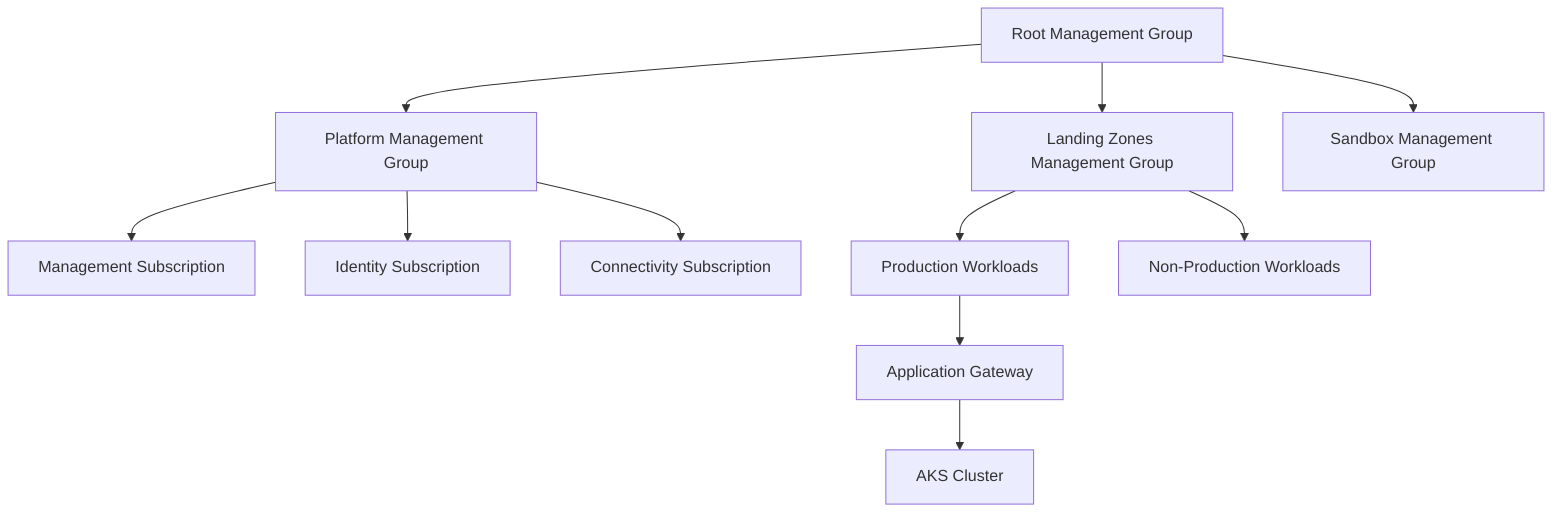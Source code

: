 flowchart TD
    %% Management Groups
    Root[Root Management Group]
    %%| {"status": "warning", "description": "Top-level management group for all Azure resources"}
    Platform[Platform Management Group]
    %%| {"status": "online", "description": "Contains all platform-level subscriptions"}
    LandingZones[Landing Zones Management Group]
    %%| {"status": "online", "description": "Contains all application workload subscriptions"}
    Sandbox[Sandbox Management Group]
    %%| {"status": "offline", "description": "Development and testing environment"}

    %% Platform Subscriptions
    Management[Management Subscription]
    %%| {"status": "online", "description": "Core management services and monitoring"}
    Identity[Identity Subscription]
    %%| {"status": "warning", "description": "Identity and access management services"}
    Connectivity[Connectivity Subscription]
    %%| {"status": "online", "description": "Network connectivity and security services"}

    %% Landing Zone Subscriptions
    Prod[Production Workloads]
    %%| {"status": "online", "description": "Production application environments"}
    NonProd[Non-Production Workloads]
    %%| {"status": "online", "description": "Staging and UAT environments"}
    
    %% Workload Examples
    AppGw[Application Gateway]
    %%| {"status": "online", "description": "Load balancer and WAF for applications"}
    AKS[AKS Cluster]
    %%| {"status": "warning", "description": "Kubernetes cluster for container workloads"}

    %% Relationships - Management Groups
    Root --> Platform
    Root --> LandingZones
    Root --> Sandbox

    %% Relationships - Platform Subscriptions
    Platform --> Management
    Platform --> Identity
    Platform --> Connectivity

    %% Relationships - Landing Zone Subscriptions
    LandingZones --> Prod
    LandingZones --> NonProd
    
    %% Workload Relationships
    Prod --> AppGw
    AppGw --> AKS